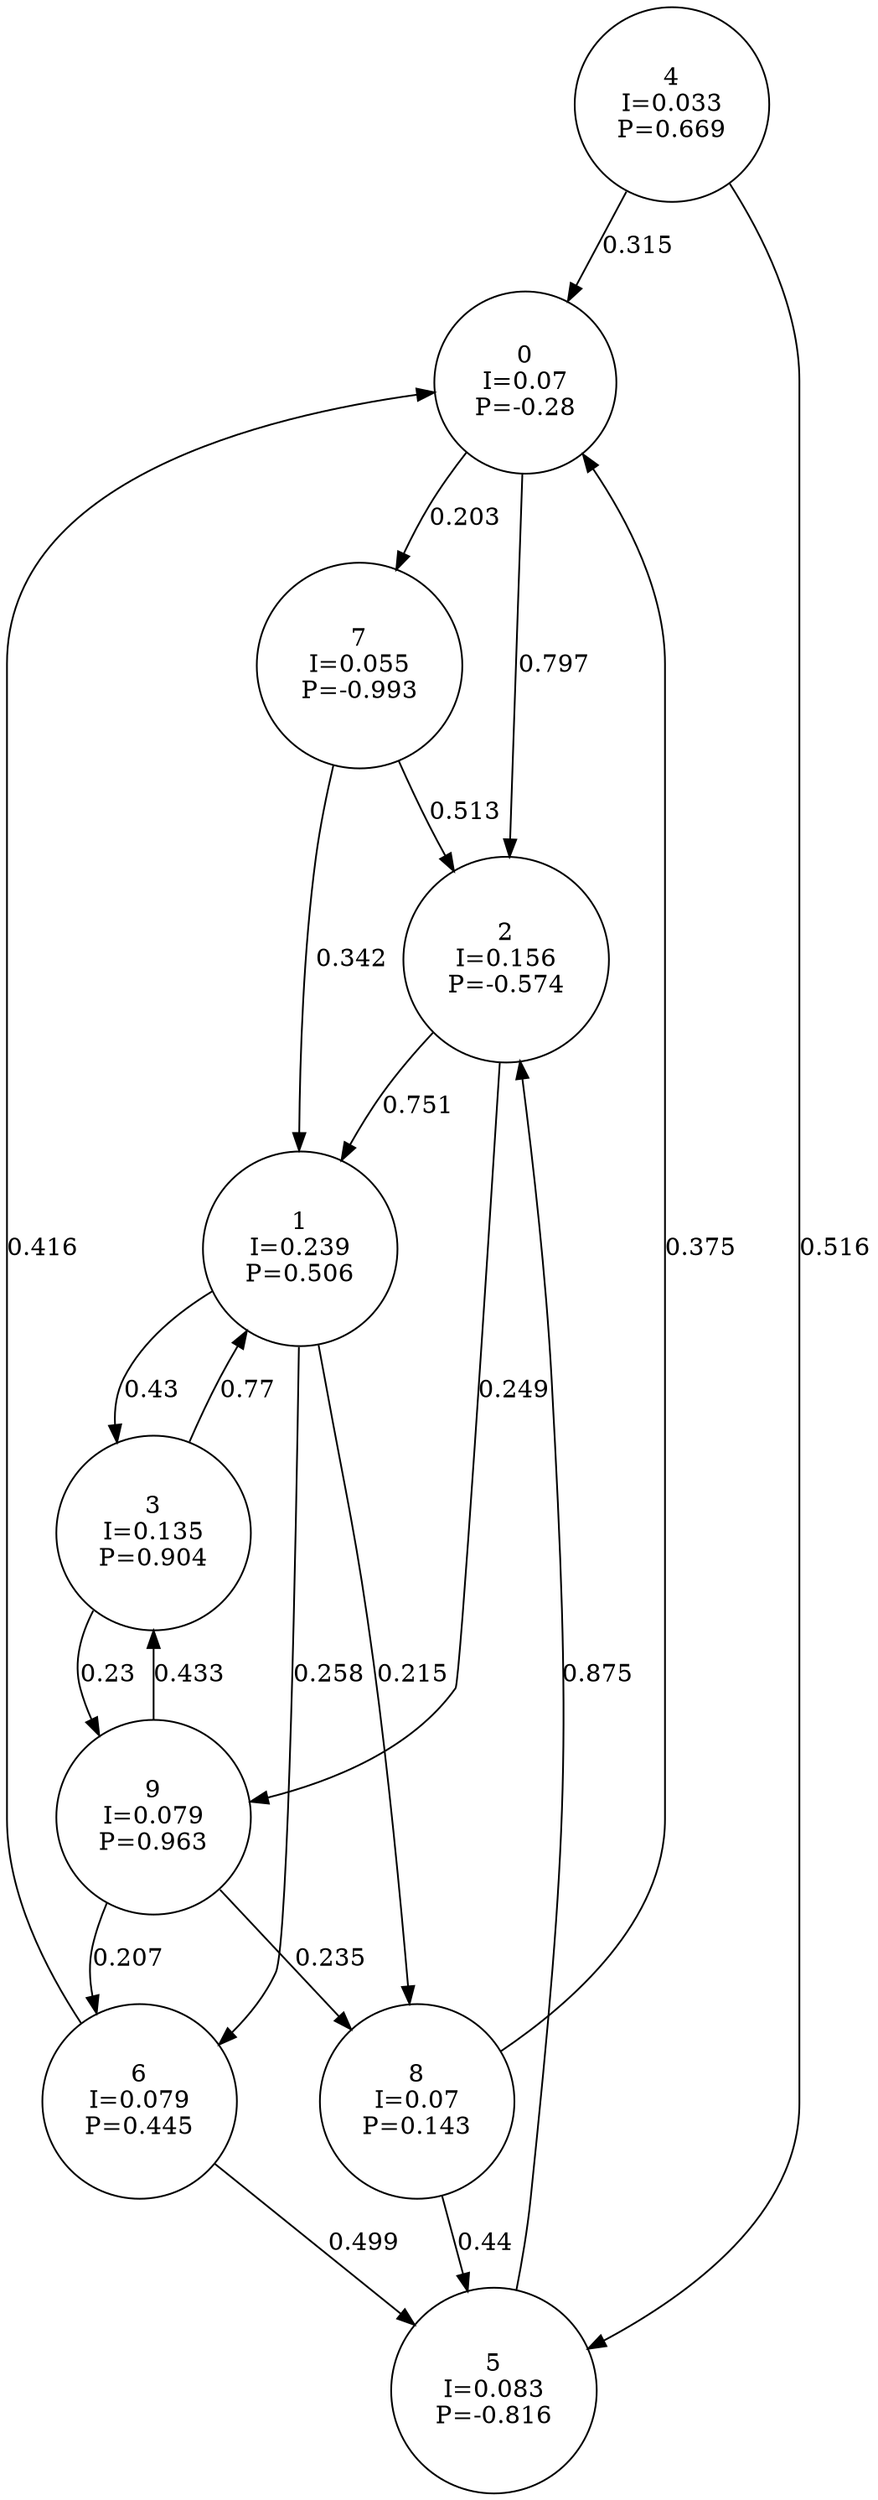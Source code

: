 digraph a {
0 [shape=circle, label="0\nI=0.07\nP=-0.28"];
	0 -> 2 [label="0.797"];
	0 -> 7 [label="0.203"];
1 [shape=circle, label="1\nI=0.239\nP=0.506"];
	1 -> 3 [label="0.43"];
	1 -> 6 [label="0.258"];
	1 -> 8 [label="0.215"];
2 [shape=circle, label="2\nI=0.156\nP=-0.574"];
	2 -> 1 [label="0.751"];
	2 -> 9 [label="0.249"];
3 [shape=circle, label="3\nI=0.135\nP=0.904"];
	3 -> 1 [label="0.77"];
	3 -> 9 [label="0.23"];
4 [shape=circle, label="4\nI=0.033\nP=0.669"];
	4 -> 0 [label="0.315"];
	4 -> 5 [label="0.516"];
5 [shape=circle, label="5\nI=0.083\nP=-0.816"];
	5 -> 2 [label="0.875"];
6 [shape=circle, label="6\nI=0.079\nP=0.445"];
	6 -> 0 [label="0.416"];
	6 -> 5 [label="0.499"];
7 [shape=circle, label="7\nI=0.055\nP=-0.993"];
	7 -> 1 [label="0.342"];
	7 -> 2 [label="0.513"];
8 [shape=circle, label="8\nI=0.07\nP=0.143"];
	8 -> 0 [label="0.375"];
	8 -> 5 [label="0.44"];
9 [shape=circle, label="9\nI=0.079\nP=0.963"];
	9 -> 3 [label="0.433"];
	9 -> 6 [label="0.207"];
	9 -> 8 [label="0.235"];
}